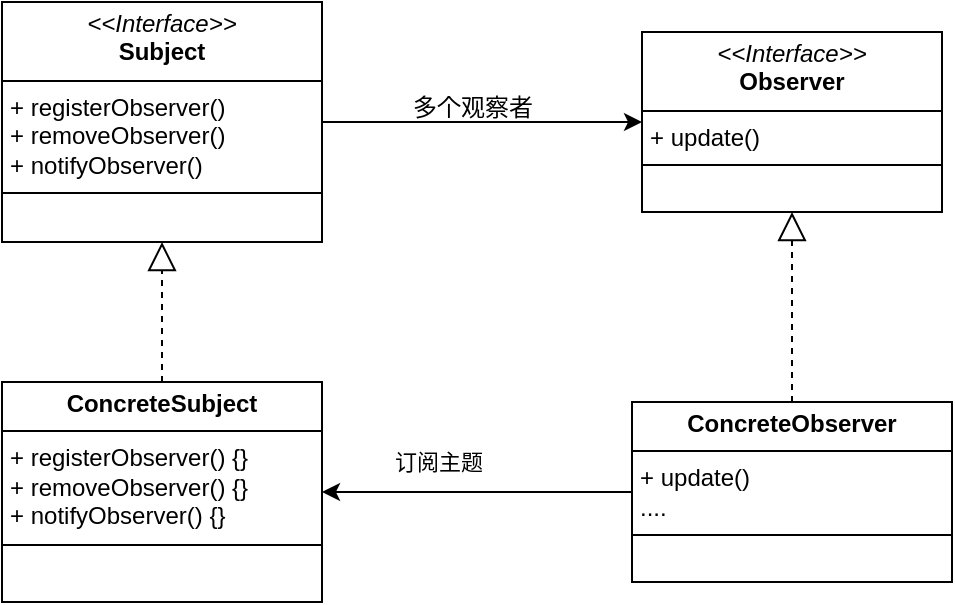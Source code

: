 <mxfile version="28.0.7">
  <diagram name="第 1 页" id="Bq0Rd-ArrEKwvboZZPV_">
    <mxGraphModel dx="2066" dy="1145" grid="1" gridSize="10" guides="1" tooltips="1" connect="1" arrows="1" fold="1" page="1" pageScale="1" pageWidth="827" pageHeight="1169" math="0" shadow="0">
      <root>
        <mxCell id="0" />
        <mxCell id="1" parent="0" />
        <mxCell id="mVp3V7sJDoarTk99seBM-12" style="edgeStyle=orthogonalEdgeStyle;rounded=0;orthogonalLoop=1;jettySize=auto;html=1;" edge="1" parent="1" source="mVp3V7sJDoarTk99seBM-3" target="mVp3V7sJDoarTk99seBM-7">
          <mxGeometry relative="1" as="geometry" />
        </mxCell>
        <mxCell id="mVp3V7sJDoarTk99seBM-3" value="&lt;p style=&quot;margin:0px;margin-top:4px;text-align:center;&quot;&gt;&lt;i&gt;&amp;lt;&amp;lt;Interface&amp;gt;&amp;gt;&lt;/i&gt;&lt;br&gt;&lt;b&gt;Subject&lt;/b&gt;&lt;/p&gt;&lt;hr size=&quot;1&quot; style=&quot;border-style:solid;&quot;&gt;&lt;p style=&quot;margin:0px;margin-left:4px;&quot;&gt;+ registerObserver()&lt;br&gt;+ removeObserver()&lt;/p&gt;&lt;p style=&quot;margin:0px;margin-left:4px;&quot;&gt;+ notifyObserver()&lt;/p&gt;&lt;hr size=&quot;1&quot; style=&quot;border-style:solid;&quot;&gt;&lt;p style=&quot;margin:0px;margin-left:4px;&quot;&gt;&lt;br&gt;&lt;/p&gt;" style="verticalAlign=top;align=left;overflow=fill;html=1;whiteSpace=wrap;" vertex="1" parent="1">
          <mxGeometry x="125" y="320" width="160" height="120" as="geometry" />
        </mxCell>
        <mxCell id="mVp3V7sJDoarTk99seBM-4" value="&lt;p style=&quot;margin:0px;margin-top:4px;text-align:center;&quot;&gt;&lt;b&gt;ConcreteSubject&lt;/b&gt;&lt;/p&gt;&lt;hr size=&quot;1&quot; style=&quot;border-style:solid;&quot;&gt;&lt;p style=&quot;margin:0px;margin-left:4px;&quot;&gt;+ registerObserver() {}&lt;/p&gt;&lt;p style=&quot;margin:0px;margin-left:4px;&quot;&gt;+ removeObserver() {}&lt;/p&gt;&lt;p style=&quot;margin:0px;margin-left:4px;&quot;&gt;+ notifyObserver() {}&lt;/p&gt;&lt;hr size=&quot;1&quot; style=&quot;border-style:solid;&quot;&gt;&lt;p style=&quot;margin:0px;margin-left:4px;&quot;&gt;&lt;br&gt;&lt;/p&gt;" style="verticalAlign=top;align=left;overflow=fill;html=1;whiteSpace=wrap;" vertex="1" parent="1">
          <mxGeometry x="125" y="510" width="160" height="110" as="geometry" />
        </mxCell>
        <mxCell id="mVp3V7sJDoarTk99seBM-6" value="" style="endArrow=block;dashed=1;endFill=0;endSize=12;html=1;rounded=0;exitX=0.5;exitY=0;exitDx=0;exitDy=0;entryX=0.5;entryY=1;entryDx=0;entryDy=0;" edge="1" parent="1" source="mVp3V7sJDoarTk99seBM-4" target="mVp3V7sJDoarTk99seBM-3">
          <mxGeometry width="160" relative="1" as="geometry">
            <mxPoint x="330" y="490" as="sourcePoint" />
            <mxPoint x="490" y="490" as="targetPoint" />
          </mxGeometry>
        </mxCell>
        <mxCell id="mVp3V7sJDoarTk99seBM-7" value="&lt;p style=&quot;margin:0px;margin-top:4px;text-align:center;&quot;&gt;&lt;i&gt;&amp;lt;&amp;lt;Interface&amp;gt;&amp;gt;&lt;/i&gt;&lt;br&gt;&lt;b&gt;Observer&lt;/b&gt;&lt;/p&gt;&lt;hr size=&quot;1&quot; style=&quot;border-style:solid;&quot;&gt;&lt;p style=&quot;margin:0px;margin-left:4px;&quot;&gt;+ update()&lt;br&gt;&lt;/p&gt;&lt;hr size=&quot;1&quot; style=&quot;border-style:solid;&quot;&gt;&lt;p style=&quot;margin:0px;margin-left:4px;&quot;&gt;&lt;br&gt;&lt;/p&gt;" style="verticalAlign=top;align=left;overflow=fill;html=1;whiteSpace=wrap;" vertex="1" parent="1">
          <mxGeometry x="445" y="335" width="150" height="90" as="geometry" />
        </mxCell>
        <mxCell id="mVp3V7sJDoarTk99seBM-14" style="edgeStyle=orthogonalEdgeStyle;rounded=0;orthogonalLoop=1;jettySize=auto;html=1;" edge="1" parent="1" source="mVp3V7sJDoarTk99seBM-8" target="mVp3V7sJDoarTk99seBM-4">
          <mxGeometry relative="1" as="geometry" />
        </mxCell>
        <mxCell id="mVp3V7sJDoarTk99seBM-17" value="订阅主题" style="edgeLabel;html=1;align=center;verticalAlign=middle;resizable=0;points=[];" vertex="1" connectable="0" parent="mVp3V7sJDoarTk99seBM-14">
          <mxGeometry x="0.252" relative="1" as="geometry">
            <mxPoint y="-15" as="offset" />
          </mxGeometry>
        </mxCell>
        <mxCell id="mVp3V7sJDoarTk99seBM-8" value="&lt;p style=&quot;margin:0px;margin-top:4px;text-align:center;&quot;&gt;&lt;b&gt;ConcreteObserver&lt;/b&gt;&lt;/p&gt;&lt;hr size=&quot;1&quot; style=&quot;border-style:solid;&quot;&gt;&lt;p style=&quot;margin:0px;margin-left:4px;&quot;&gt;+ update()&lt;br&gt;&lt;/p&gt;&lt;p style=&quot;margin:0px;margin-left:4px;&quot;&gt;....&lt;/p&gt;&lt;hr size=&quot;1&quot; style=&quot;border-style:solid;&quot;&gt;&lt;p style=&quot;margin:0px;margin-left:4px;&quot;&gt;&lt;br&gt;&lt;/p&gt;" style="verticalAlign=top;align=left;overflow=fill;html=1;whiteSpace=wrap;" vertex="1" parent="1">
          <mxGeometry x="440" y="520" width="160" height="90" as="geometry" />
        </mxCell>
        <mxCell id="mVp3V7sJDoarTk99seBM-9" value="" style="endArrow=block;dashed=1;endFill=0;endSize=12;html=1;rounded=0;exitX=0.5;exitY=0;exitDx=0;exitDy=0;entryX=0.5;entryY=1;entryDx=0;entryDy=0;" edge="1" parent="1" source="mVp3V7sJDoarTk99seBM-8" target="mVp3V7sJDoarTk99seBM-7">
          <mxGeometry width="160" relative="1" as="geometry">
            <mxPoint x="560" y="460" as="sourcePoint" />
            <mxPoint x="720" y="460" as="targetPoint" />
          </mxGeometry>
        </mxCell>
        <mxCell id="mVp3V7sJDoarTk99seBM-13" value="多个观察者" style="text;html=1;align=center;verticalAlign=middle;resizable=0;points=[];autosize=1;strokeColor=none;fillColor=none;" vertex="1" parent="1">
          <mxGeometry x="320" y="358" width="80" height="30" as="geometry" />
        </mxCell>
      </root>
    </mxGraphModel>
  </diagram>
</mxfile>
